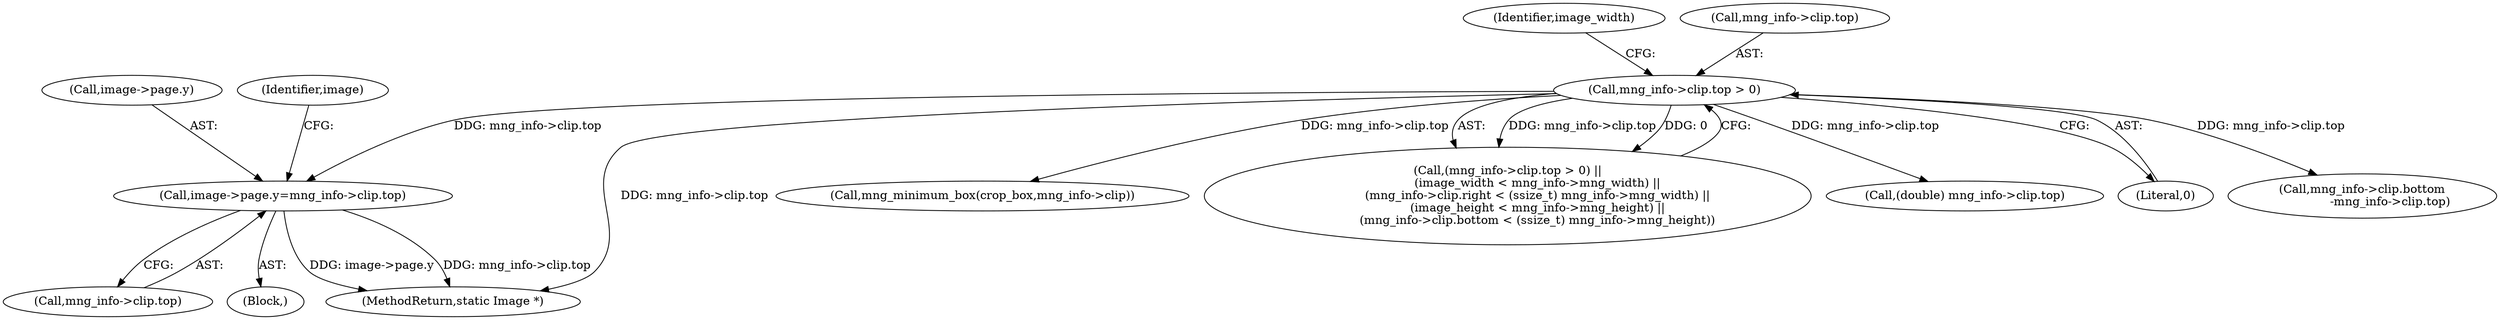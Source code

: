 digraph "0_ImageMagick_22e0310345499ffe906c604428f2a3a668942b05@pointer" {
"1004454" [label="(Call,image->page.y=mng_info->clip.top)"];
"1004166" [label="(Call,mng_info->clip.top > 0)"];
"1004455" [label="(Call,image->page.y)"];
"1004454" [label="(Call,image->page.y=mng_info->clip.top)"];
"1004175" [label="(Identifier,image_width)"];
"1006290" [label="(Call,mng_minimum_box(crop_box,mng_info->clip))"];
"1004460" [label="(Call,mng_info->clip.top)"];
"1004165" [label="(Call,(mng_info->clip.top > 0) ||\n                (image_width < mng_info->mng_width) ||\n                (mng_info->clip.right < (ssize_t) mng_info->mng_width) ||\n                (image_height < mng_info->mng_height) ||\n                (mng_info->clip.bottom < (ssize_t) mng_info->mng_height))"];
"1004361" [label="(Block,)"];
"1004166" [label="(Call,mng_info->clip.top > 0)"];
"1004467" [label="(Identifier,image)"];
"1007383" [label="(MethodReturn,static Image *)"];
"1004503" [label="(Call,(double) mng_info->clip.top)"];
"1004167" [label="(Call,mng_info->clip.top)"];
"1004172" [label="(Literal,0)"];
"1002369" [label="(Call,mng_info->clip.bottom\n               -mng_info->clip.top)"];
"1004454" -> "1004361"  [label="AST: "];
"1004454" -> "1004460"  [label="CFG: "];
"1004455" -> "1004454"  [label="AST: "];
"1004460" -> "1004454"  [label="AST: "];
"1004467" -> "1004454"  [label="CFG: "];
"1004454" -> "1007383"  [label="DDG: image->page.y"];
"1004454" -> "1007383"  [label="DDG: mng_info->clip.top"];
"1004166" -> "1004454"  [label="DDG: mng_info->clip.top"];
"1004166" -> "1004165"  [label="AST: "];
"1004166" -> "1004172"  [label="CFG: "];
"1004167" -> "1004166"  [label="AST: "];
"1004172" -> "1004166"  [label="AST: "];
"1004175" -> "1004166"  [label="CFG: "];
"1004165" -> "1004166"  [label="CFG: "];
"1004166" -> "1007383"  [label="DDG: mng_info->clip.top"];
"1004166" -> "1002369"  [label="DDG: mng_info->clip.top"];
"1004166" -> "1004165"  [label="DDG: mng_info->clip.top"];
"1004166" -> "1004165"  [label="DDG: 0"];
"1004166" -> "1004503"  [label="DDG: mng_info->clip.top"];
"1004166" -> "1006290"  [label="DDG: mng_info->clip.top"];
}
